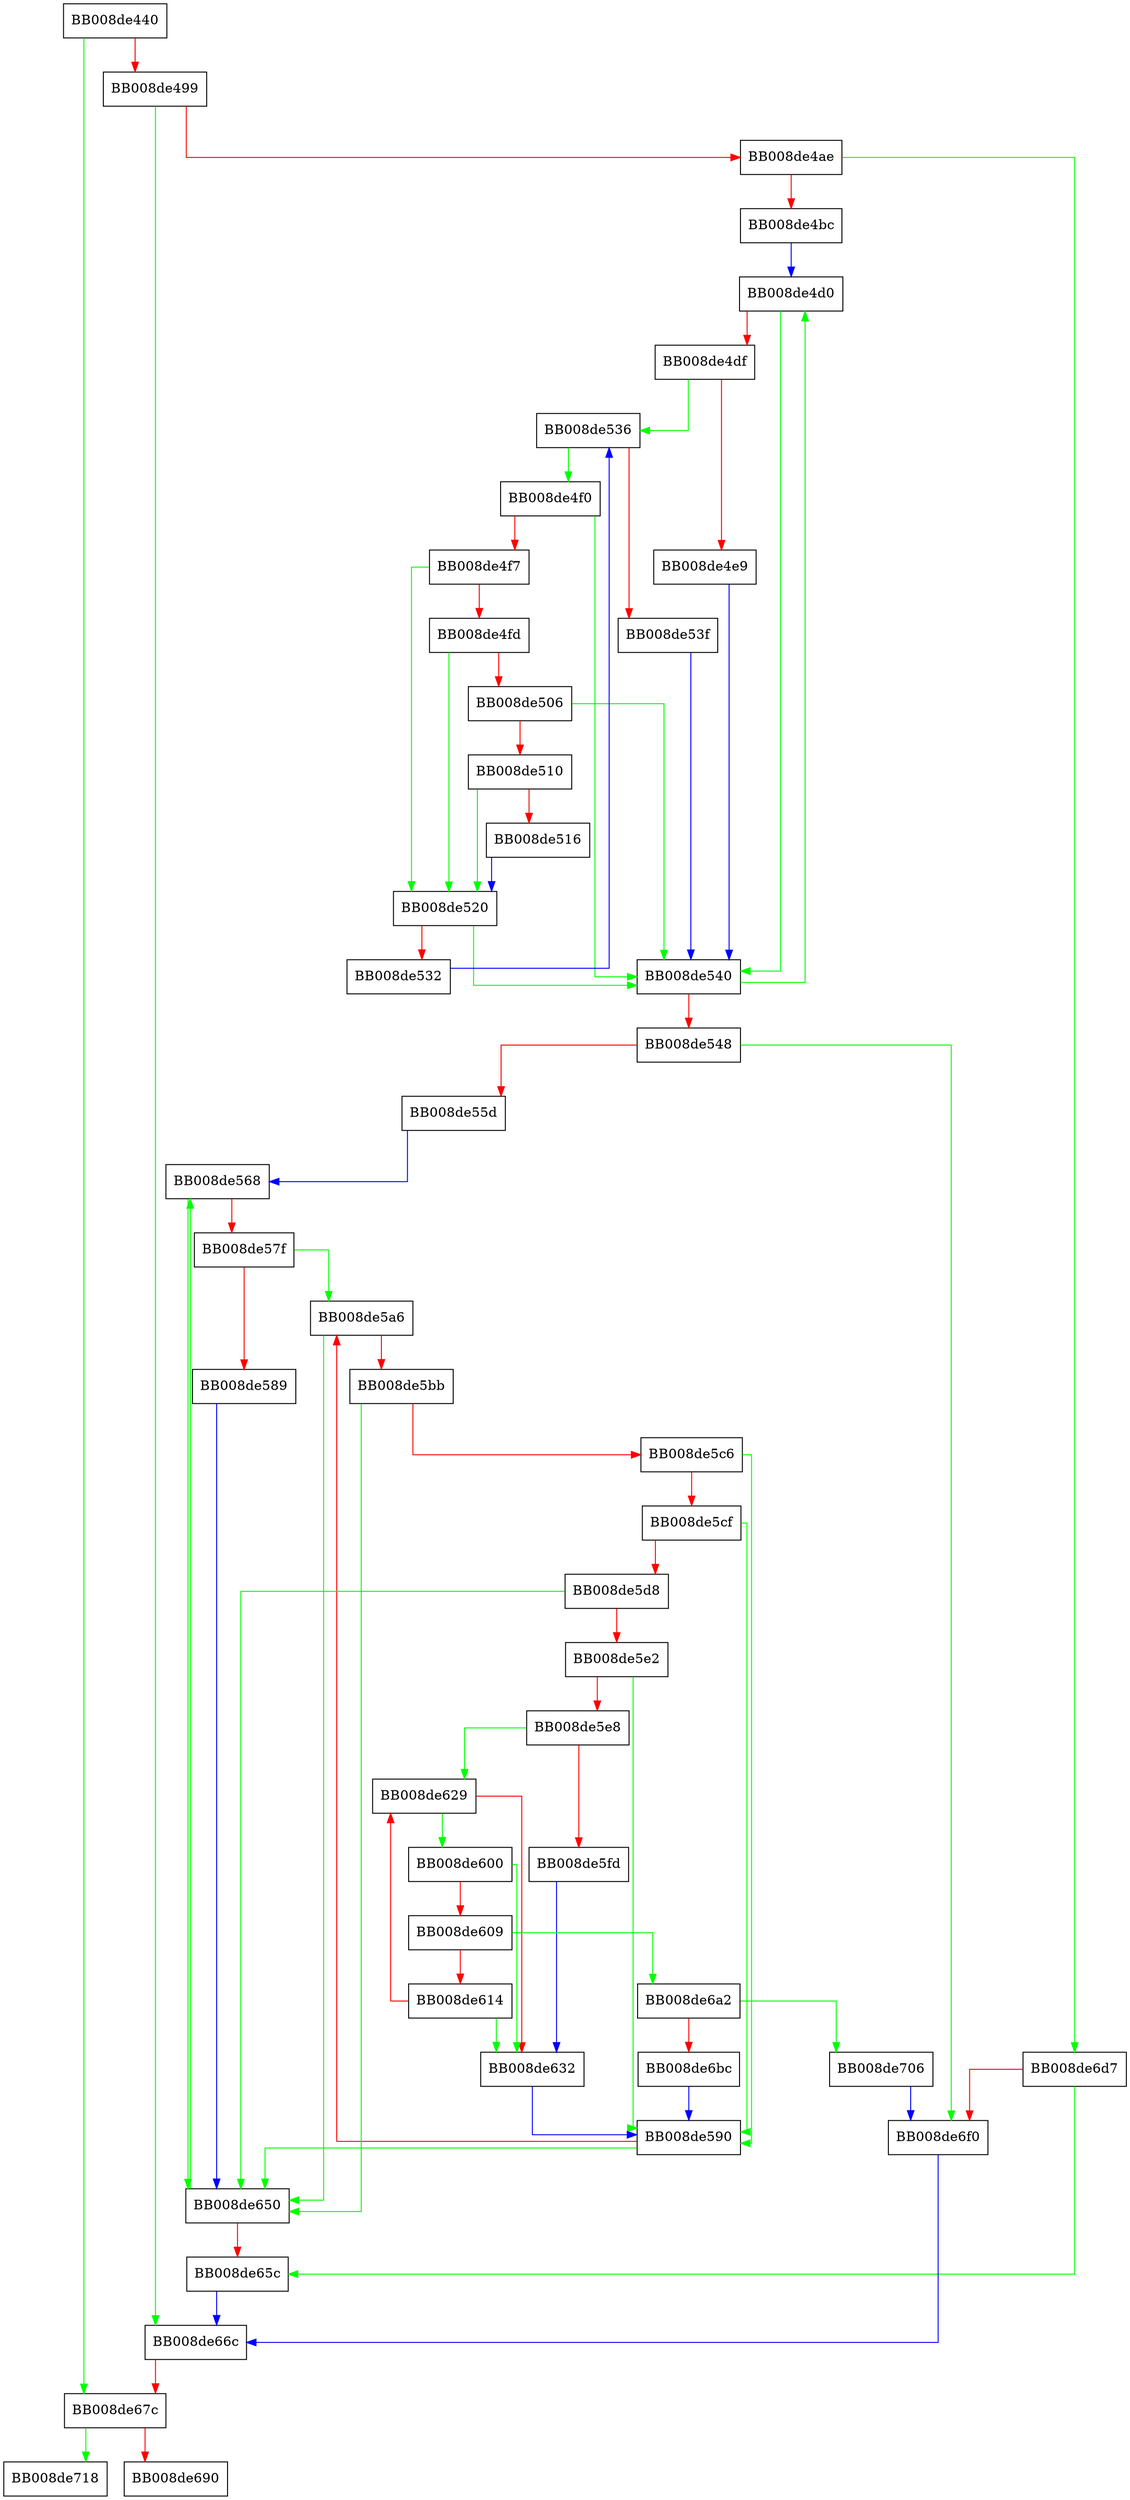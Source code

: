 digraph if_nameindex {
  node [shape="box"];
  graph [splines=ortho];
  BB008de440 -> BB008de67c [color="green"];
  BB008de440 -> BB008de499 [color="red"];
  BB008de499 -> BB008de66c [color="green"];
  BB008de499 -> BB008de4ae [color="red"];
  BB008de4ae -> BB008de6d7 [color="green"];
  BB008de4ae -> BB008de4bc [color="red"];
  BB008de4bc -> BB008de4d0 [color="blue"];
  BB008de4d0 -> BB008de540 [color="green"];
  BB008de4d0 -> BB008de4df [color="red"];
  BB008de4df -> BB008de536 [color="green"];
  BB008de4df -> BB008de4e9 [color="red"];
  BB008de4e9 -> BB008de540 [color="blue"];
  BB008de4f0 -> BB008de540 [color="green"];
  BB008de4f0 -> BB008de4f7 [color="red"];
  BB008de4f7 -> BB008de520 [color="green"];
  BB008de4f7 -> BB008de4fd [color="red"];
  BB008de4fd -> BB008de520 [color="green"];
  BB008de4fd -> BB008de506 [color="red"];
  BB008de506 -> BB008de540 [color="green"];
  BB008de506 -> BB008de510 [color="red"];
  BB008de510 -> BB008de520 [color="green"];
  BB008de510 -> BB008de516 [color="red"];
  BB008de516 -> BB008de520 [color="blue"];
  BB008de520 -> BB008de540 [color="green"];
  BB008de520 -> BB008de532 [color="red"];
  BB008de532 -> BB008de536 [color="blue"];
  BB008de536 -> BB008de4f0 [color="green"];
  BB008de536 -> BB008de53f [color="red"];
  BB008de53f -> BB008de540 [color="blue"];
  BB008de540 -> BB008de4d0 [color="green"];
  BB008de540 -> BB008de548 [color="red"];
  BB008de548 -> BB008de6f0 [color="green"];
  BB008de548 -> BB008de55d [color="red"];
  BB008de55d -> BB008de568 [color="blue"];
  BB008de568 -> BB008de650 [color="green"];
  BB008de568 -> BB008de57f [color="red"];
  BB008de57f -> BB008de5a6 [color="green"];
  BB008de57f -> BB008de589 [color="red"];
  BB008de589 -> BB008de650 [color="blue"];
  BB008de590 -> BB008de650 [color="green"];
  BB008de590 -> BB008de5a6 [color="red"];
  BB008de5a6 -> BB008de650 [color="green"];
  BB008de5a6 -> BB008de5bb [color="red"];
  BB008de5bb -> BB008de650 [color="green"];
  BB008de5bb -> BB008de5c6 [color="red"];
  BB008de5c6 -> BB008de590 [color="green"];
  BB008de5c6 -> BB008de5cf [color="red"];
  BB008de5cf -> BB008de590 [color="green"];
  BB008de5cf -> BB008de5d8 [color="red"];
  BB008de5d8 -> BB008de650 [color="green"];
  BB008de5d8 -> BB008de5e2 [color="red"];
  BB008de5e2 -> BB008de590 [color="green"];
  BB008de5e2 -> BB008de5e8 [color="red"];
  BB008de5e8 -> BB008de629 [color="green"];
  BB008de5e8 -> BB008de5fd [color="red"];
  BB008de5fd -> BB008de632 [color="blue"];
  BB008de600 -> BB008de632 [color="green"];
  BB008de600 -> BB008de609 [color="red"];
  BB008de609 -> BB008de6a2 [color="green"];
  BB008de609 -> BB008de614 [color="red"];
  BB008de614 -> BB008de632 [color="green"];
  BB008de614 -> BB008de629 [color="red"];
  BB008de629 -> BB008de600 [color="green"];
  BB008de629 -> BB008de632 [color="red"];
  BB008de632 -> BB008de590 [color="blue"];
  BB008de650 -> BB008de568 [color="green"];
  BB008de650 -> BB008de65c [color="red"];
  BB008de65c -> BB008de66c [color="blue"];
  BB008de66c -> BB008de67c [color="red"];
  BB008de67c -> BB008de718 [color="green"];
  BB008de67c -> BB008de690 [color="red"];
  BB008de6a2 -> BB008de706 [color="green"];
  BB008de6a2 -> BB008de6bc [color="red"];
  BB008de6bc -> BB008de590 [color="blue"];
  BB008de6d7 -> BB008de65c [color="green"];
  BB008de6d7 -> BB008de6f0 [color="red"];
  BB008de6f0 -> BB008de66c [color="blue"];
  BB008de706 -> BB008de6f0 [color="blue"];
}